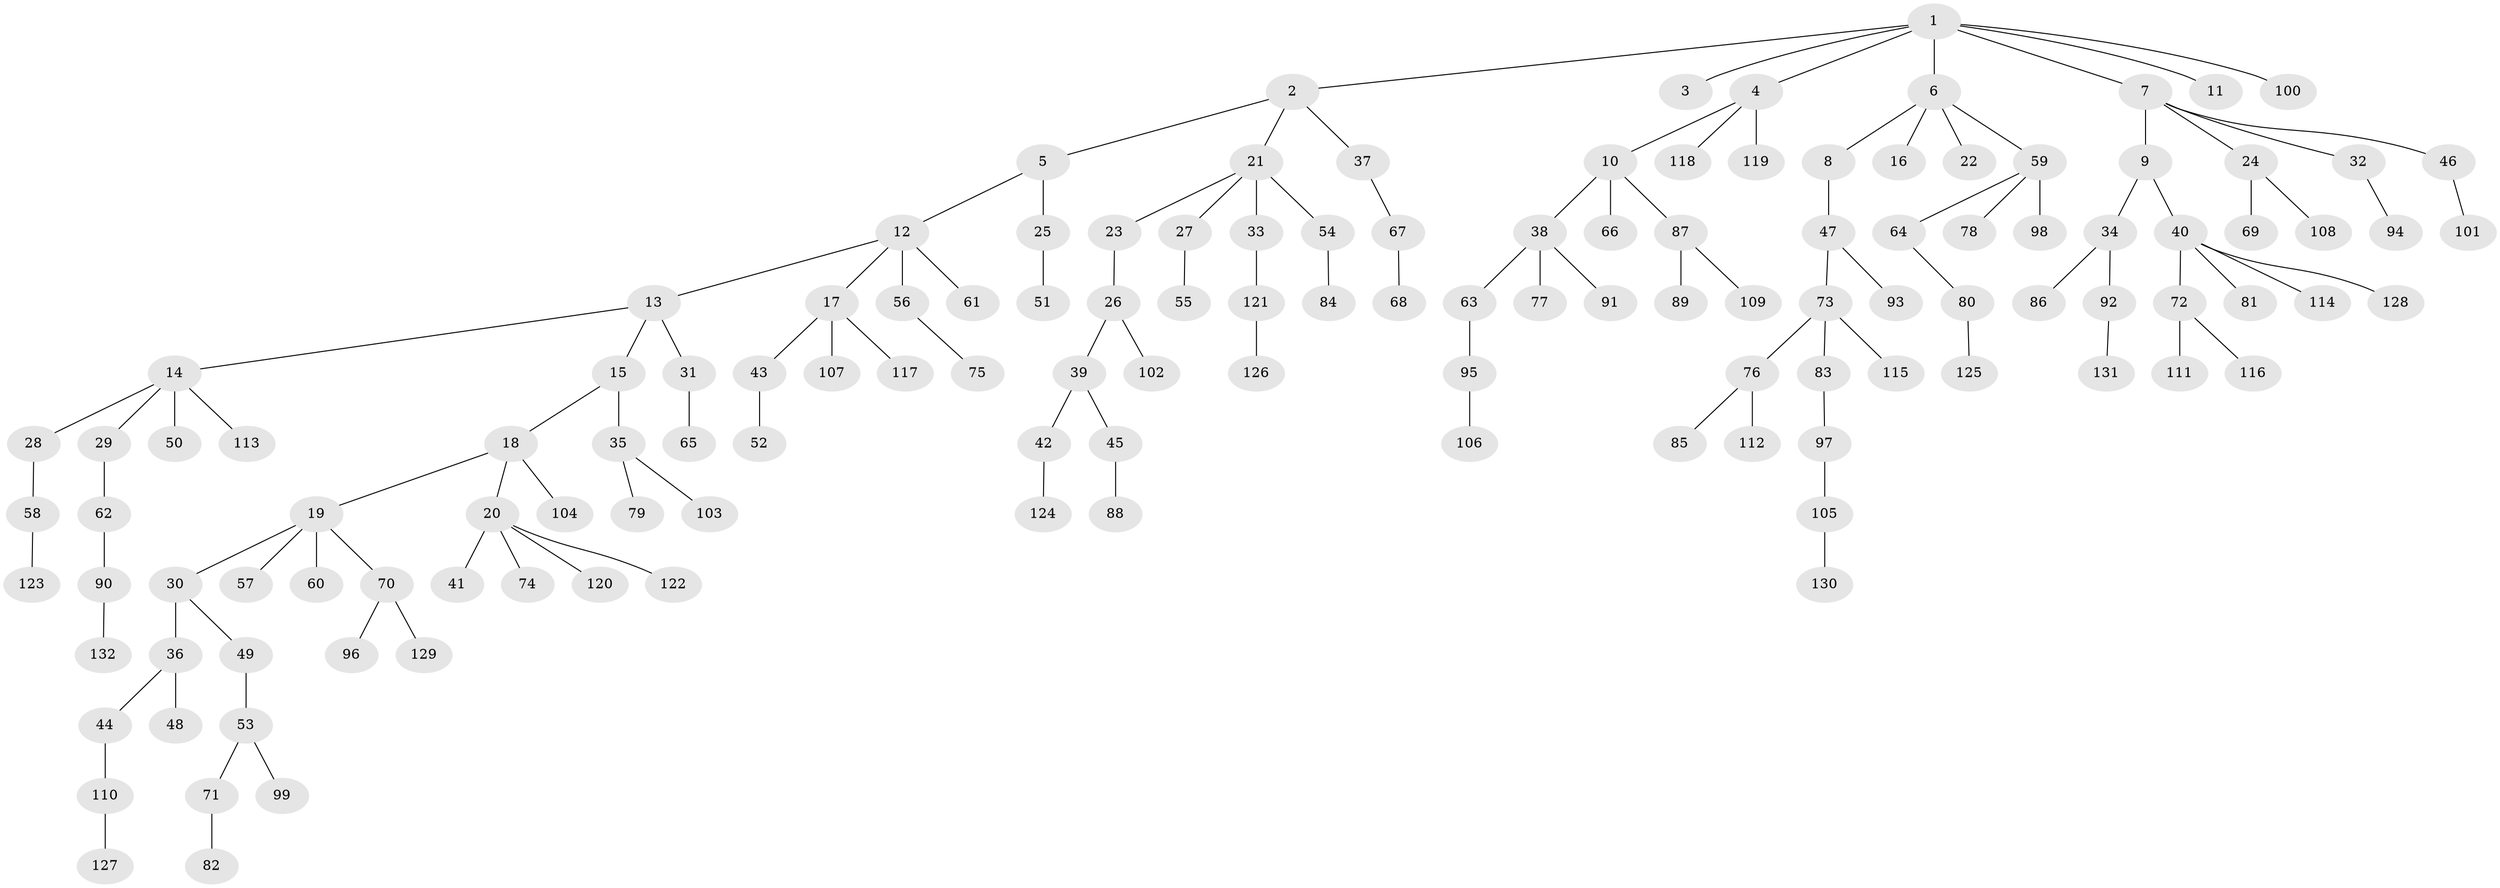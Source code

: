 // Generated by graph-tools (version 1.1) at 2025/26/03/09/25 03:26:25]
// undirected, 132 vertices, 131 edges
graph export_dot {
graph [start="1"]
  node [color=gray90,style=filled];
  1;
  2;
  3;
  4;
  5;
  6;
  7;
  8;
  9;
  10;
  11;
  12;
  13;
  14;
  15;
  16;
  17;
  18;
  19;
  20;
  21;
  22;
  23;
  24;
  25;
  26;
  27;
  28;
  29;
  30;
  31;
  32;
  33;
  34;
  35;
  36;
  37;
  38;
  39;
  40;
  41;
  42;
  43;
  44;
  45;
  46;
  47;
  48;
  49;
  50;
  51;
  52;
  53;
  54;
  55;
  56;
  57;
  58;
  59;
  60;
  61;
  62;
  63;
  64;
  65;
  66;
  67;
  68;
  69;
  70;
  71;
  72;
  73;
  74;
  75;
  76;
  77;
  78;
  79;
  80;
  81;
  82;
  83;
  84;
  85;
  86;
  87;
  88;
  89;
  90;
  91;
  92;
  93;
  94;
  95;
  96;
  97;
  98;
  99;
  100;
  101;
  102;
  103;
  104;
  105;
  106;
  107;
  108;
  109;
  110;
  111;
  112;
  113;
  114;
  115;
  116;
  117;
  118;
  119;
  120;
  121;
  122;
  123;
  124;
  125;
  126;
  127;
  128;
  129;
  130;
  131;
  132;
  1 -- 2;
  1 -- 3;
  1 -- 4;
  1 -- 6;
  1 -- 7;
  1 -- 11;
  1 -- 100;
  2 -- 5;
  2 -- 21;
  2 -- 37;
  4 -- 10;
  4 -- 118;
  4 -- 119;
  5 -- 12;
  5 -- 25;
  6 -- 8;
  6 -- 16;
  6 -- 22;
  6 -- 59;
  7 -- 9;
  7 -- 24;
  7 -- 32;
  7 -- 46;
  8 -- 47;
  9 -- 34;
  9 -- 40;
  10 -- 38;
  10 -- 66;
  10 -- 87;
  12 -- 13;
  12 -- 17;
  12 -- 56;
  12 -- 61;
  13 -- 14;
  13 -- 15;
  13 -- 31;
  14 -- 28;
  14 -- 29;
  14 -- 50;
  14 -- 113;
  15 -- 18;
  15 -- 35;
  17 -- 43;
  17 -- 107;
  17 -- 117;
  18 -- 19;
  18 -- 20;
  18 -- 104;
  19 -- 30;
  19 -- 57;
  19 -- 60;
  19 -- 70;
  20 -- 41;
  20 -- 74;
  20 -- 120;
  20 -- 122;
  21 -- 23;
  21 -- 27;
  21 -- 33;
  21 -- 54;
  23 -- 26;
  24 -- 69;
  24 -- 108;
  25 -- 51;
  26 -- 39;
  26 -- 102;
  27 -- 55;
  28 -- 58;
  29 -- 62;
  30 -- 36;
  30 -- 49;
  31 -- 65;
  32 -- 94;
  33 -- 121;
  34 -- 86;
  34 -- 92;
  35 -- 79;
  35 -- 103;
  36 -- 44;
  36 -- 48;
  37 -- 67;
  38 -- 63;
  38 -- 77;
  38 -- 91;
  39 -- 42;
  39 -- 45;
  40 -- 72;
  40 -- 81;
  40 -- 114;
  40 -- 128;
  42 -- 124;
  43 -- 52;
  44 -- 110;
  45 -- 88;
  46 -- 101;
  47 -- 73;
  47 -- 93;
  49 -- 53;
  53 -- 71;
  53 -- 99;
  54 -- 84;
  56 -- 75;
  58 -- 123;
  59 -- 64;
  59 -- 78;
  59 -- 98;
  62 -- 90;
  63 -- 95;
  64 -- 80;
  67 -- 68;
  70 -- 96;
  70 -- 129;
  71 -- 82;
  72 -- 111;
  72 -- 116;
  73 -- 76;
  73 -- 83;
  73 -- 115;
  76 -- 85;
  76 -- 112;
  80 -- 125;
  83 -- 97;
  87 -- 89;
  87 -- 109;
  90 -- 132;
  92 -- 131;
  95 -- 106;
  97 -- 105;
  105 -- 130;
  110 -- 127;
  121 -- 126;
}
